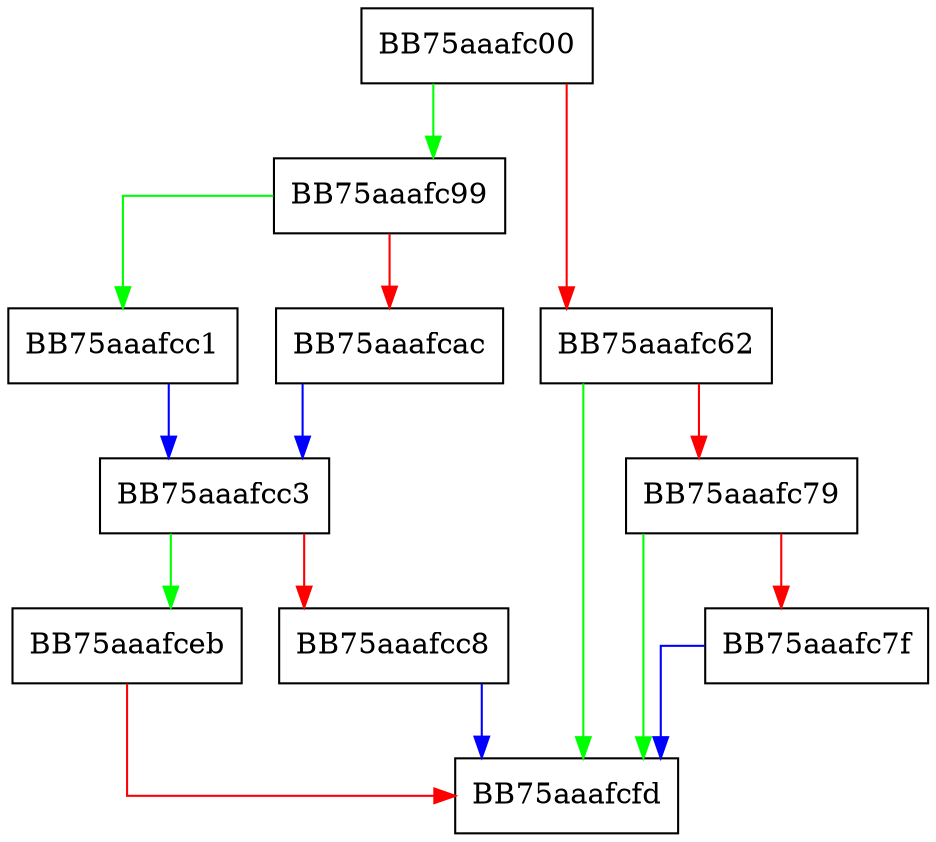 digraph CreateInstance {
  node [shape="box"];
  graph [splines=ortho];
  BB75aaafc00 -> BB75aaafc99 [color="green"];
  BB75aaafc00 -> BB75aaafc62 [color="red"];
  BB75aaafc62 -> BB75aaafcfd [color="green"];
  BB75aaafc62 -> BB75aaafc79 [color="red"];
  BB75aaafc79 -> BB75aaafcfd [color="green"];
  BB75aaafc79 -> BB75aaafc7f [color="red"];
  BB75aaafc7f -> BB75aaafcfd [color="blue"];
  BB75aaafc99 -> BB75aaafcc1 [color="green"];
  BB75aaafc99 -> BB75aaafcac [color="red"];
  BB75aaafcac -> BB75aaafcc3 [color="blue"];
  BB75aaafcc1 -> BB75aaafcc3 [color="blue"];
  BB75aaafcc3 -> BB75aaafceb [color="green"];
  BB75aaafcc3 -> BB75aaafcc8 [color="red"];
  BB75aaafcc8 -> BB75aaafcfd [color="blue"];
  BB75aaafceb -> BB75aaafcfd [color="red"];
}